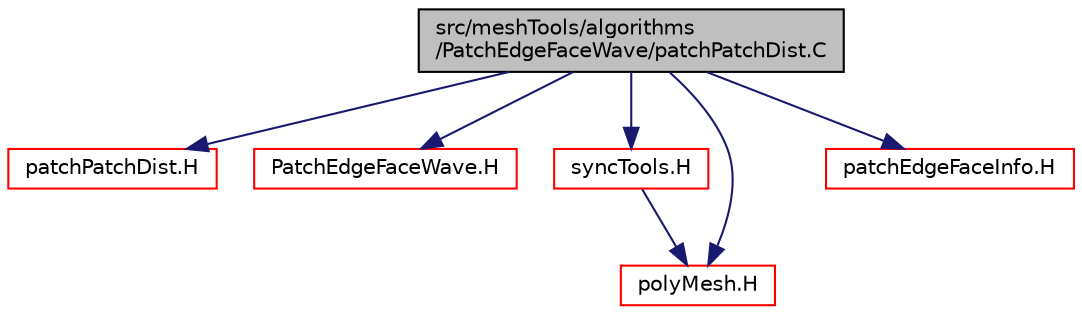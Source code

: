 digraph "src/meshTools/algorithms/PatchEdgeFaceWave/patchPatchDist.C"
{
  bgcolor="transparent";
  edge [fontname="Helvetica",fontsize="10",labelfontname="Helvetica",labelfontsize="10"];
  node [fontname="Helvetica",fontsize="10",shape=record];
  Node1 [label="src/meshTools/algorithms\l/PatchEdgeFaceWave/patchPatchDist.C",height=0.2,width=0.4,color="black", fillcolor="grey75", style="filled", fontcolor="black"];
  Node1 -> Node2 [color="midnightblue",fontsize="10",style="solid",fontname="Helvetica"];
  Node2 [label="patchPatchDist.H",height=0.2,width=0.4,color="red",URL="$a07475.html"];
  Node1 -> Node3 [color="midnightblue",fontsize="10",style="solid",fontname="Helvetica"];
  Node3 [label="PatchEdgeFaceWave.H",height=0.2,width=0.4,color="red",URL="$a07472.html"];
  Node1 -> Node4 [color="midnightblue",fontsize="10",style="solid",fontname="Helvetica"];
  Node4 [label="syncTools.H",height=0.2,width=0.4,color="red",URL="$a09020.html"];
  Node4 -> Node5 [color="midnightblue",fontsize="10",style="solid",fontname="Helvetica"];
  Node5 [label="polyMesh.H",height=0.2,width=0.4,color="red",URL="$a08974.html"];
  Node1 -> Node5 [color="midnightblue",fontsize="10",style="solid",fontname="Helvetica"];
  Node1 -> Node6 [color="midnightblue",fontsize="10",style="solid",fontname="Helvetica"];
  Node6 [label="patchEdgeFaceInfo.H",height=0.2,width=0.4,color="red",URL="$a07463.html"];
}
